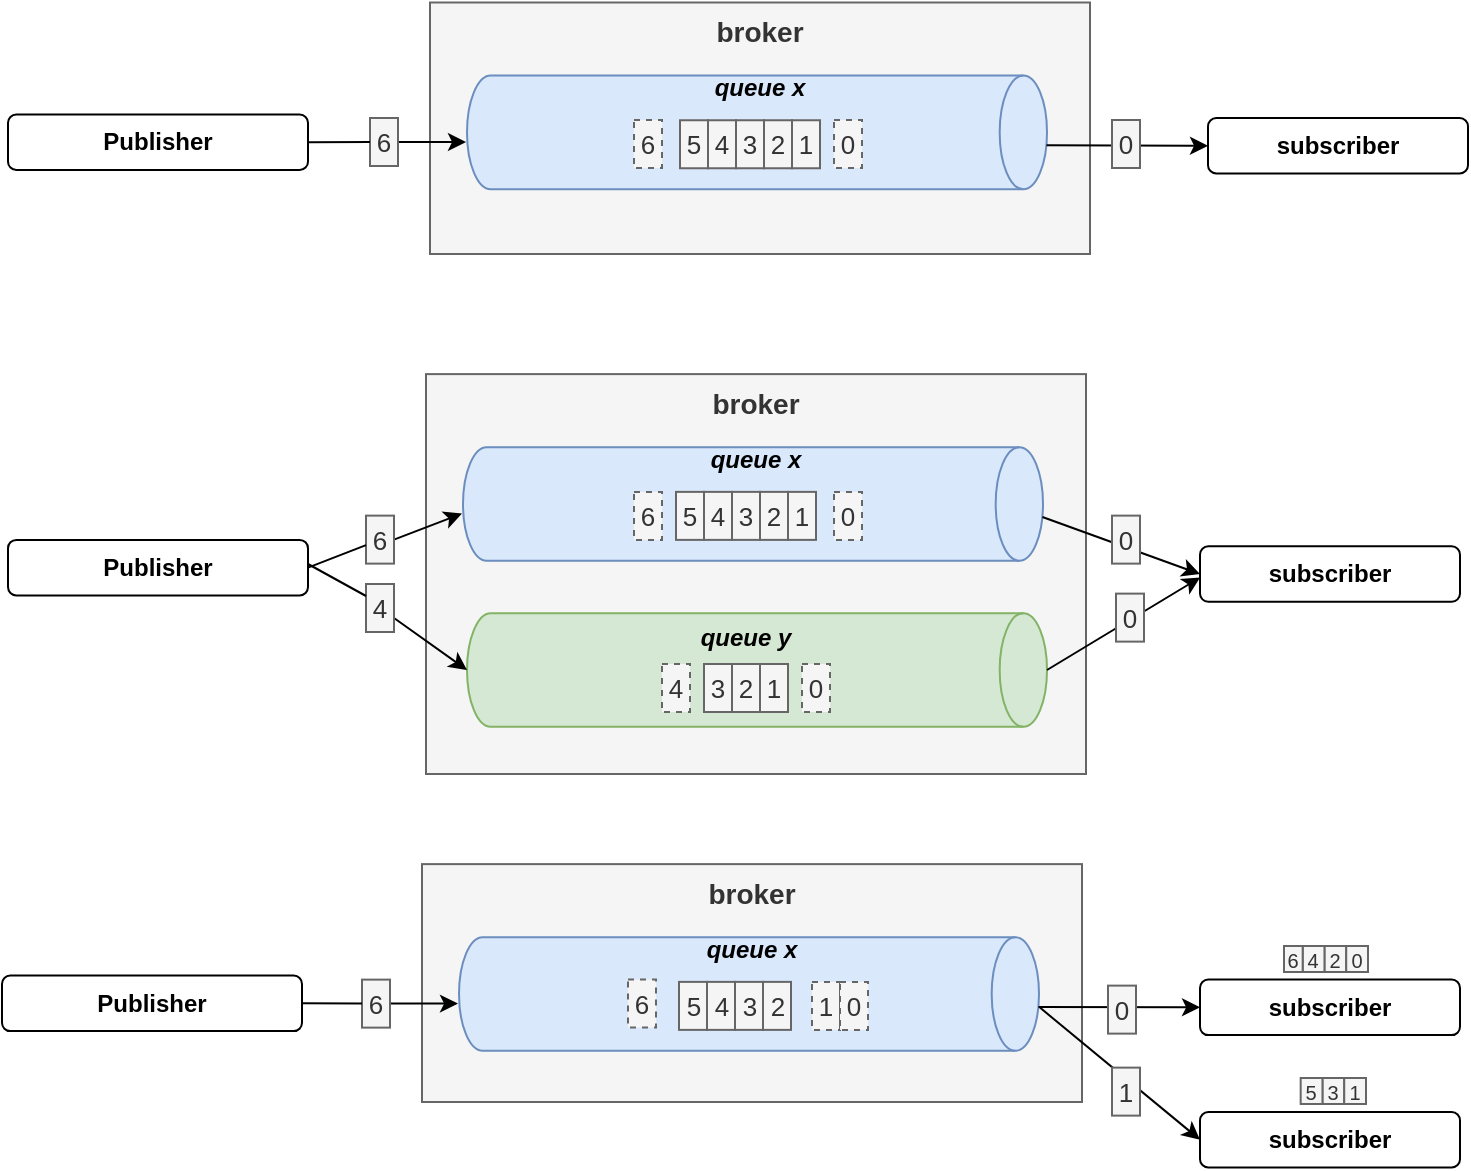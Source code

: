 <mxfile version="15.8.7" type="device" pages="4"><diagram id="g7ELQh9qLIqhCtrvNoZE" name="queue"><mxGraphModel dx="763" dy="524" grid="0" gridSize="10" guides="1" tooltips="1" connect="1" arrows="1" fold="1" page="1" pageScale="1" pageWidth="827" pageHeight="1169" math="0" shadow="0"><root><mxCell id="0"/><mxCell id="1" parent="0"/><mxCell id="HV1BQ0IzMolFC2oTQioB-18" value="broker" style="rounded=0;whiteSpace=wrap;html=1;verticalAlign=top;fontStyle=1;fontSize=14;fillColor=#f5f5f5;fontColor=#333333;strokeColor=#666666;" vertex="1" parent="1"><mxGeometry x="248" y="202.06" width="330" height="199.94" as="geometry"/></mxCell><mxCell id="HV1BQ0IzMolFC2oTQioB-34" value="" style="shape=cylinder3;whiteSpace=wrap;html=1;boundedLbl=1;backgroundOutline=1;size=11.833;rotation=90;fillColor=#d5e8d4;strokeColor=#82b366;verticalAlign=top;horizontal=1;" vertex="1" parent="1"><mxGeometry x="385.07" y="205" width="56.87" height="290" as="geometry"/></mxCell><mxCell id="VmQwzdWlokORgKLuAjUA-13" value="queue y" style="text;html=1;strokeColor=none;fillColor=none;align=center;verticalAlign=middle;whiteSpace=wrap;rounded=0;fontStyle=3" parent="1" vertex="1"><mxGeometry x="378" y="319" width="60" height="30" as="geometry"/></mxCell><mxCell id="VmQwzdWlokORgKLuAjUA-11" value="broker" style="rounded=0;whiteSpace=wrap;html=1;verticalAlign=top;fontStyle=1;fontSize=14;fillColor=#f5f5f5;fontColor=#333333;strokeColor=#666666;" parent="1" vertex="1"><mxGeometry x="250" y="16.25" width="330" height="125.75" as="geometry"/></mxCell><mxCell id="VmQwzdWlokORgKLuAjUA-1" value="" style="shape=cylinder3;whiteSpace=wrap;html=1;boundedLbl=1;backgroundOutline=1;size=11.833;rotation=90;fillColor=#dae8fc;strokeColor=#6c8ebf;verticalAlign=top;horizontal=1;" parent="1" vertex="1"><mxGeometry x="385.07" y="-63.81" width="56.87" height="290" as="geometry"/></mxCell><mxCell id="VmQwzdWlokORgKLuAjUA-2" value="Publisher" style="rounded=1;whiteSpace=wrap;html=1;fontStyle=1;verticalAlign=top;" parent="1" vertex="1"><mxGeometry x="39" y="72.25" width="150" height="27.75" as="geometry"/></mxCell><mxCell id="VmQwzdWlokORgKLuAjUA-3" value="subscriber" style="rounded=1;whiteSpace=wrap;html=1;fontStyle=1;verticalAlign=top;" parent="1" vertex="1"><mxGeometry x="639" y="74" width="130" height="27.75" as="geometry"/></mxCell><mxCell id="VmQwzdWlokORgKLuAjUA-4" value="queue x" style="text;html=1;strokeColor=none;fillColor=none;align=center;verticalAlign=middle;whiteSpace=wrap;rounded=0;fontStyle=3" parent="1" vertex="1"><mxGeometry x="385" y="44" width="60" height="30" as="geometry"/></mxCell><mxCell id="VmQwzdWlokORgKLuAjUA-5" value="" style="endArrow=classic;html=1;rounded=0;exitX=1;exitY=0.5;exitDx=0;exitDy=0;startArrow=none;" parent="1" source="HV1BQ0IzMolFC2oTQioB-14" edge="1"><mxGeometry width="50" height="50" relative="1" as="geometry"><mxPoint x="210" y="240.25" as="sourcePoint"/><mxPoint x="268" y="86" as="targetPoint"/></mxGeometry></mxCell><mxCell id="VmQwzdWlokORgKLuAjUA-6" value="" style="endArrow=classic;html=1;rounded=0;entryX=0;entryY=0.5;entryDx=0;entryDy=0;exitX=0.614;exitY=0.001;exitDx=0;exitDy=0;exitPerimeter=0;" parent="1" source="VmQwzdWlokORgKLuAjUA-1" target="VmQwzdWlokORgKLuAjUA-3" edge="1"><mxGeometry width="50" height="50" relative="1" as="geometry"><mxPoint x="614" y="166" as="sourcePoint"/><mxPoint x="628.5" y="100.25" as="targetPoint"/></mxGeometry></mxCell><mxCell id="VmQwzdWlokORgKLuAjUA-19" value="" style="endArrow=classic;html=1;rounded=0;entryX=0.5;entryY=1;entryDx=0;entryDy=0;entryPerimeter=0;startArrow=none;" parent="1" source="HV1BQ0IzMolFC2oTQioB-37" target="HV1BQ0IzMolFC2oTQioB-34" edge="1"><mxGeometry width="50" height="50" relative="1" as="geometry"><mxPoint x="189" y="297" as="sourcePoint"/><mxPoint x="275.505" y="206.13" as="targetPoint"/></mxGeometry></mxCell><mxCell id="VmQwzdWlokORgKLuAjUA-20" value="" style="endArrow=classic;html=1;rounded=0;exitX=0.5;exitY=0;exitDx=0;exitDy=0;exitPerimeter=0;entryX=0.001;entryY=0.56;entryDx=0;entryDy=0;entryPerimeter=0;" parent="1" source="HV1BQ0IzMolFC2oTQioB-34" edge="1" target="HV1BQ0IzMolFC2oTQioB-21"><mxGeometry width="50" height="50" relative="1" as="geometry"><mxPoint x="565.505" y="206.13" as="sourcePoint"/><mxPoint x="633" y="302" as="targetPoint"/></mxGeometry></mxCell><mxCell id="HV1BQ0IzMolFC2oTQioB-9" value="" style="group" vertex="1" connectable="0" parent="1"><mxGeometry x="375" y="75.13" width="70" height="24" as="geometry"/></mxCell><mxCell id="HV1BQ0IzMolFC2oTQioB-1" value="2" style="rounded=0;whiteSpace=wrap;html=1;fontSize=13;fillColor=#f5f5f5;fontColor=#333333;strokeColor=#666666;" vertex="1" parent="HV1BQ0IzMolFC2oTQioB-9"><mxGeometry x="42" width="14" height="24" as="geometry"/></mxCell><mxCell id="HV1BQ0IzMolFC2oTQioB-2" value="1" style="rounded=0;whiteSpace=wrap;html=1;fontSize=13;fillColor=#f5f5f5;fontColor=#333333;strokeColor=#666666;" vertex="1" parent="HV1BQ0IzMolFC2oTQioB-9"><mxGeometry x="56" width="14" height="24" as="geometry"/></mxCell><mxCell id="HV1BQ0IzMolFC2oTQioB-3" value="5" style="rounded=0;whiteSpace=wrap;html=1;fontSize=13;fillColor=#f5f5f5;fontColor=#333333;strokeColor=#666666;" vertex="1" parent="HV1BQ0IzMolFC2oTQioB-9"><mxGeometry width="14" height="24" as="geometry"/></mxCell><mxCell id="HV1BQ0IzMolFC2oTQioB-4" value="4" style="rounded=0;whiteSpace=wrap;html=1;fontSize=13;fillColor=#f5f5f5;fontColor=#333333;strokeColor=#666666;" vertex="1" parent="HV1BQ0IzMolFC2oTQioB-9"><mxGeometry x="14" width="14" height="24" as="geometry"/></mxCell><mxCell id="HV1BQ0IzMolFC2oTQioB-5" value="3" style="rounded=0;whiteSpace=wrap;html=1;fontSize=13;fillColor=#f5f5f5;fontColor=#333333;strokeColor=#666666;" vertex="1" parent="HV1BQ0IzMolFC2oTQioB-9"><mxGeometry x="28" width="14" height="24" as="geometry"/></mxCell><mxCell id="HV1BQ0IzMolFC2oTQioB-13" value="0" style="rounded=0;whiteSpace=wrap;html=1;fontSize=13;fillColor=#f5f5f5;fontColor=#333333;strokeColor=#666666;" vertex="1" parent="1"><mxGeometry x="591" y="75" width="14" height="24" as="geometry"/></mxCell><mxCell id="HV1BQ0IzMolFC2oTQioB-14" value="6" style="rounded=0;whiteSpace=wrap;html=1;fontSize=13;fillColor=#f5f5f5;fontColor=#333333;strokeColor=#666666;" vertex="1" parent="1"><mxGeometry x="220" y="74" width="14" height="24" as="geometry"/></mxCell><mxCell id="HV1BQ0IzMolFC2oTQioB-17" value="" style="endArrow=none;html=1;rounded=0;exitX=1;exitY=0.5;exitDx=0;exitDy=0;" edge="1" parent="1" source="VmQwzdWlokORgKLuAjUA-2" target="HV1BQ0IzMolFC2oTQioB-14"><mxGeometry width="50" height="50" relative="1" as="geometry"><mxPoint x="192" y="87.13" as="sourcePoint"/><mxPoint x="373" y="87" as="targetPoint"/></mxGeometry></mxCell><mxCell id="HV1BQ0IzMolFC2oTQioB-19" value="" style="shape=cylinder3;whiteSpace=wrap;html=1;boundedLbl=1;backgroundOutline=1;size=11.833;rotation=90;fillColor=#dae8fc;strokeColor=#6c8ebf;verticalAlign=top;horizontal=1;" vertex="1" parent="1"><mxGeometry x="383.07" y="122" width="56.87" height="290" as="geometry"/></mxCell><mxCell id="HV1BQ0IzMolFC2oTQioB-20" value="Publisher" style="rounded=1;whiteSpace=wrap;html=1;fontStyle=1;verticalAlign=top;" vertex="1" parent="1"><mxGeometry x="39" y="284.94" width="150" height="27.75" as="geometry"/></mxCell><mxCell id="HV1BQ0IzMolFC2oTQioB-21" value="subscriber" style="rounded=1;whiteSpace=wrap;html=1;fontStyle=1;verticalAlign=top;" vertex="1" parent="1"><mxGeometry x="635" y="288.16" width="130" height="27.75" as="geometry"/></mxCell><mxCell id="HV1BQ0IzMolFC2oTQioB-22" value="queue x" style="text;html=1;strokeColor=none;fillColor=none;align=center;verticalAlign=middle;whiteSpace=wrap;rounded=0;fontStyle=3" vertex="1" parent="1"><mxGeometry x="383" y="229.81" width="60" height="30" as="geometry"/></mxCell><mxCell id="HV1BQ0IzMolFC2oTQioB-23" value="" style="endArrow=classic;html=1;rounded=0;exitX=1;exitY=0.5;exitDx=0;exitDy=0;startArrow=none;" edge="1" parent="1" source="HV1BQ0IzMolFC2oTQioB-32"><mxGeometry width="50" height="50" relative="1" as="geometry"><mxPoint x="208" y="426.06" as="sourcePoint"/><mxPoint x="266" y="271.81" as="targetPoint"/></mxGeometry></mxCell><mxCell id="HV1BQ0IzMolFC2oTQioB-24" value="" style="endArrow=classic;html=1;rounded=0;entryX=0;entryY=0.5;entryDx=0;entryDy=0;exitX=0.614;exitY=0.001;exitDx=0;exitDy=0;exitPerimeter=0;" edge="1" parent="1" source="HV1BQ0IzMolFC2oTQioB-19" target="HV1BQ0IzMolFC2oTQioB-21"><mxGeometry width="50" height="50" relative="1" as="geometry"><mxPoint x="612" y="351.81" as="sourcePoint"/><mxPoint x="626.5" y="286.06" as="targetPoint"/></mxGeometry></mxCell><mxCell id="HV1BQ0IzMolFC2oTQioB-25" value="" style="group" vertex="1" connectable="0" parent="1"><mxGeometry x="373" y="260.94" width="70" height="24" as="geometry"/></mxCell><mxCell id="HV1BQ0IzMolFC2oTQioB-26" value="2" style="rounded=0;whiteSpace=wrap;html=1;fontSize=13;fillColor=#f5f5f5;fontColor=#333333;strokeColor=#666666;" vertex="1" parent="HV1BQ0IzMolFC2oTQioB-25"><mxGeometry x="42" width="14" height="24" as="geometry"/></mxCell><mxCell id="HV1BQ0IzMolFC2oTQioB-27" value="1" style="rounded=0;whiteSpace=wrap;html=1;fontSize=13;fillColor=#f5f5f5;fontColor=#333333;strokeColor=#666666;" vertex="1" parent="HV1BQ0IzMolFC2oTQioB-25"><mxGeometry x="56" width="14" height="24" as="geometry"/></mxCell><mxCell id="HV1BQ0IzMolFC2oTQioB-28" value="5" style="rounded=0;whiteSpace=wrap;html=1;fontSize=13;fillColor=#f5f5f5;fontColor=#333333;strokeColor=#666666;" vertex="1" parent="HV1BQ0IzMolFC2oTQioB-25"><mxGeometry width="14" height="24" as="geometry"/></mxCell><mxCell id="HV1BQ0IzMolFC2oTQioB-29" value="4" style="rounded=0;whiteSpace=wrap;html=1;fontSize=13;fillColor=#f5f5f5;fontColor=#333333;strokeColor=#666666;" vertex="1" parent="HV1BQ0IzMolFC2oTQioB-25"><mxGeometry x="14" width="14" height="24" as="geometry"/></mxCell><mxCell id="HV1BQ0IzMolFC2oTQioB-30" value="3" style="rounded=0;whiteSpace=wrap;html=1;fontSize=13;fillColor=#f5f5f5;fontColor=#333333;strokeColor=#666666;" vertex="1" parent="HV1BQ0IzMolFC2oTQioB-25"><mxGeometry x="28" width="14" height="24" as="geometry"/></mxCell><mxCell id="HV1BQ0IzMolFC2oTQioB-31" value="0" style="rounded=0;whiteSpace=wrap;html=1;fontSize=13;fillColor=#f5f5f5;fontColor=#333333;strokeColor=#666666;" vertex="1" parent="1"><mxGeometry x="591" y="272.81" width="14" height="24" as="geometry"/></mxCell><mxCell id="HV1BQ0IzMolFC2oTQioB-32" value="6" style="rounded=0;whiteSpace=wrap;html=1;fontSize=13;fillColor=#f5f5f5;fontColor=#333333;strokeColor=#666666;" vertex="1" parent="1"><mxGeometry x="218" y="272.81" width="14" height="24" as="geometry"/></mxCell><mxCell id="HV1BQ0IzMolFC2oTQioB-33" value="" style="endArrow=none;html=1;rounded=0;exitX=1;exitY=0.5;exitDx=0;exitDy=0;" edge="1" parent="1" source="HV1BQ0IzMolFC2oTQioB-20" target="HV1BQ0IzMolFC2oTQioB-32"><mxGeometry width="50" height="50" relative="1" as="geometry"><mxPoint x="190" y="272.94" as="sourcePoint"/><mxPoint x="371" y="272.81" as="targetPoint"/></mxGeometry></mxCell><mxCell id="HV1BQ0IzMolFC2oTQioB-35" value="" style="group" vertex="1" connectable="0" parent="1"><mxGeometry x="387" y="347" width="42" height="24" as="geometry"/></mxCell><mxCell id="HV1BQ0IzMolFC2oTQioB-12" value="1" style="rounded=0;whiteSpace=wrap;html=1;fontSize=13;fillColor=#f5f5f5;fontColor=#333333;strokeColor=#666666;" vertex="1" parent="HV1BQ0IzMolFC2oTQioB-35"><mxGeometry x="28" width="14" height="24" as="geometry"/></mxCell><mxCell id="HV1BQ0IzMolFC2oTQioB-15" value="3" style="rounded=0;whiteSpace=wrap;html=1;fontSize=13;fillColor=#f5f5f5;fontColor=#333333;strokeColor=#666666;" vertex="1" parent="HV1BQ0IzMolFC2oTQioB-35"><mxGeometry width="14" height="24" as="geometry"/></mxCell><mxCell id="HV1BQ0IzMolFC2oTQioB-16" value="2" style="rounded=0;whiteSpace=wrap;html=1;fontSize=13;fillColor=#f5f5f5;fontColor=#333333;strokeColor=#666666;" vertex="1" parent="HV1BQ0IzMolFC2oTQioB-35"><mxGeometry x="14" width="14" height="24" as="geometry"/></mxCell><mxCell id="HV1BQ0IzMolFC2oTQioB-37" value="4" style="rounded=0;whiteSpace=wrap;html=1;fontSize=13;fillColor=#f5f5f5;fontColor=#333333;strokeColor=#666666;" vertex="1" parent="1"><mxGeometry x="218" y="307" width="14" height="24" as="geometry"/></mxCell><mxCell id="HV1BQ0IzMolFC2oTQioB-38" value="" style="endArrow=none;html=1;rounded=0;entryX=0;entryY=0.25;entryDx=0;entryDy=0;" edge="1" parent="1" target="HV1BQ0IzMolFC2oTQioB-37"><mxGeometry width="50" height="50" relative="1" as="geometry"><mxPoint x="189" y="297" as="sourcePoint"/><mxPoint x="268.505" y="350" as="targetPoint"/></mxGeometry></mxCell><mxCell id="HV1BQ0IzMolFC2oTQioB-40" value="0" style="rounded=0;whiteSpace=wrap;html=1;fontSize=13;fillColor=#f5f5f5;fontColor=#333333;strokeColor=#666666;" vertex="1" parent="1"><mxGeometry x="593" y="311.81" width="14" height="24" as="geometry"/></mxCell><mxCell id="HV1BQ0IzMolFC2oTQioB-42" value="broker" style="rounded=0;whiteSpace=wrap;html=1;verticalAlign=top;fontStyle=1;fontSize=14;fillColor=#f5f5f5;fontColor=#333333;strokeColor=#666666;" vertex="1" parent="1"><mxGeometry x="246" y="447.06" width="330" height="118.94" as="geometry"/></mxCell><mxCell id="HV1BQ0IzMolFC2oTQioB-46" value="" style="endArrow=classic;html=1;rounded=0;entryX=0;entryY=0.5;entryDx=0;entryDy=0;exitX=0.613;exitY=0;exitDx=0;exitDy=0;exitPerimeter=0;" edge="1" parent="1" source="HV1BQ0IzMolFC2oTQioB-47" target="HV1BQ0IzMolFC2oTQioB-69"><mxGeometry width="50" height="50" relative="1" as="geometry"><mxPoint x="556" y="517" as="sourcePoint"/><mxPoint x="637" y="657" as="targetPoint"/></mxGeometry></mxCell><mxCell id="HV1BQ0IzMolFC2oTQioB-47" value="" style="shape=cylinder3;whiteSpace=wrap;html=1;boundedLbl=1;backgroundOutline=1;size=11.833;rotation=90;fillColor=#dae8fc;strokeColor=#6c8ebf;verticalAlign=top;horizontal=1;" vertex="1" parent="1"><mxGeometry x="381.07" y="367" width="56.87" height="290" as="geometry"/></mxCell><mxCell id="HV1BQ0IzMolFC2oTQioB-48" value="Publisher" style="rounded=1;whiteSpace=wrap;html=1;fontStyle=1;verticalAlign=top;" vertex="1" parent="1"><mxGeometry x="36" y="502.81" width="150" height="27.75" as="geometry"/></mxCell><mxCell id="HV1BQ0IzMolFC2oTQioB-49" value="subscriber" style="rounded=1;whiteSpace=wrap;html=1;fontStyle=1;verticalAlign=top;" vertex="1" parent="1"><mxGeometry x="635" y="504.81" width="130" height="27.75" as="geometry"/></mxCell><mxCell id="HV1BQ0IzMolFC2oTQioB-50" value="queue x" style="text;html=1;strokeColor=none;fillColor=none;align=center;verticalAlign=middle;whiteSpace=wrap;rounded=0;fontStyle=3" vertex="1" parent="1"><mxGeometry x="381" y="474.81" width="60" height="30" as="geometry"/></mxCell><mxCell id="HV1BQ0IzMolFC2oTQioB-51" value="" style="endArrow=classic;html=1;rounded=0;exitX=1;exitY=0.5;exitDx=0;exitDy=0;startArrow=none;" edge="1" parent="1" source="HV1BQ0IzMolFC2oTQioB-60"><mxGeometry width="50" height="50" relative="1" as="geometry"><mxPoint x="206" y="671.06" as="sourcePoint"/><mxPoint x="264" y="516.81" as="targetPoint"/></mxGeometry></mxCell><mxCell id="HV1BQ0IzMolFC2oTQioB-52" value="" style="endArrow=classic;html=1;rounded=0;entryX=0;entryY=0.5;entryDx=0;entryDy=0;exitX=0.614;exitY=0.001;exitDx=0;exitDy=0;exitPerimeter=0;" edge="1" parent="1" source="HV1BQ0IzMolFC2oTQioB-47" target="HV1BQ0IzMolFC2oTQioB-49"><mxGeometry width="50" height="50" relative="1" as="geometry"><mxPoint x="610" y="596.81" as="sourcePoint"/><mxPoint x="624.5" y="531.06" as="targetPoint"/></mxGeometry></mxCell><mxCell id="HV1BQ0IzMolFC2oTQioB-53" value="" style="group" vertex="1" connectable="0" parent="1"><mxGeometry x="374.5" y="505.94" width="70" height="24" as="geometry"/></mxCell><mxCell id="HV1BQ0IzMolFC2oTQioB-54" value="2" style="rounded=0;whiteSpace=wrap;html=1;fontSize=13;fillColor=#f5f5f5;fontColor=#333333;strokeColor=#666666;" vertex="1" parent="HV1BQ0IzMolFC2oTQioB-53"><mxGeometry x="42" width="14" height="24" as="geometry"/></mxCell><mxCell id="HV1BQ0IzMolFC2oTQioB-56" value="5" style="rounded=0;whiteSpace=wrap;html=1;fontSize=13;fillColor=#f5f5f5;fontColor=#333333;strokeColor=#666666;" vertex="1" parent="HV1BQ0IzMolFC2oTQioB-53"><mxGeometry width="14" height="24" as="geometry"/></mxCell><mxCell id="HV1BQ0IzMolFC2oTQioB-57" value="4" style="rounded=0;whiteSpace=wrap;html=1;fontSize=13;fillColor=#f5f5f5;fontColor=#333333;strokeColor=#666666;" vertex="1" parent="HV1BQ0IzMolFC2oTQioB-53"><mxGeometry x="14" width="14" height="24" as="geometry"/></mxCell><mxCell id="HV1BQ0IzMolFC2oTQioB-58" value="3" style="rounded=0;whiteSpace=wrap;html=1;fontSize=13;fillColor=#f5f5f5;fontColor=#333333;strokeColor=#666666;" vertex="1" parent="HV1BQ0IzMolFC2oTQioB-53"><mxGeometry x="28" width="14" height="24" as="geometry"/></mxCell><mxCell id="HV1BQ0IzMolFC2oTQioB-59" value="0" style="rounded=0;whiteSpace=wrap;html=1;fontSize=13;fillColor=#f5f5f5;fontColor=#333333;strokeColor=#666666;" vertex="1" parent="1"><mxGeometry x="589" y="507.81" width="14" height="24" as="geometry"/></mxCell><mxCell id="HV1BQ0IzMolFC2oTQioB-60" value="6" style="rounded=0;whiteSpace=wrap;html=1;fontSize=13;fillColor=#f5f5f5;fontColor=#333333;strokeColor=#666666;" vertex="1" parent="1"><mxGeometry x="216" y="504.81" width="14" height="24" as="geometry"/></mxCell><mxCell id="HV1BQ0IzMolFC2oTQioB-61" value="" style="endArrow=none;html=1;rounded=0;exitX=1;exitY=0.5;exitDx=0;exitDy=0;" edge="1" parent="1" source="HV1BQ0IzMolFC2oTQioB-48" target="HV1BQ0IzMolFC2oTQioB-60"><mxGeometry width="50" height="50" relative="1" as="geometry"><mxPoint x="188" y="517.94" as="sourcePoint"/><mxPoint x="369" y="517.81" as="targetPoint"/></mxGeometry></mxCell><mxCell id="HV1BQ0IzMolFC2oTQioB-68" value="1" style="rounded=0;whiteSpace=wrap;html=1;fontSize=13;fillColor=#f5f5f5;fontColor=#333333;strokeColor=#666666;" vertex="1" parent="1"><mxGeometry x="591" y="548.81" width="14" height="24" as="geometry"/></mxCell><mxCell id="HV1BQ0IzMolFC2oTQioB-69" value="subscriber" style="rounded=1;whiteSpace=wrap;html=1;fontStyle=1;verticalAlign=top;" vertex="1" parent="1"><mxGeometry x="635" y="571" width="130" height="27.75" as="geometry"/></mxCell><mxCell id="HV1BQ0IzMolFC2oTQioB-74" value="" style="group;fontSize=9;" vertex="1" connectable="0" parent="1"><mxGeometry x="677" y="488" width="42" height="13" as="geometry"/></mxCell><mxCell id="HV1BQ0IzMolFC2oTQioB-70" value="2" style="rounded=0;whiteSpace=wrap;html=1;fontSize=10;fillColor=#f5f5f5;fontColor=#333333;strokeColor=#666666;" vertex="1" parent="HV1BQ0IzMolFC2oTQioB-74"><mxGeometry x="20.222" y="6.158e-14" width="10.889" height="13.0" as="geometry"/></mxCell><mxCell id="HV1BQ0IzMolFC2oTQioB-71" value="4" style="rounded=0;whiteSpace=wrap;html=1;fontSize=10;fillColor=#f5f5f5;fontColor=#333333;strokeColor=#666666;" vertex="1" parent="HV1BQ0IzMolFC2oTQioB-74"><mxGeometry x="9.333" y="6.158e-14" width="10.889" height="13.0" as="geometry"/></mxCell><mxCell id="HV1BQ0IzMolFC2oTQioB-72" value="6" style="rounded=0;whiteSpace=wrap;html=1;fontSize=10;fillColor=#f5f5f5;fontColor=#333333;strokeColor=#666666;" vertex="1" parent="HV1BQ0IzMolFC2oTQioB-74"><mxGeometry y="3.079e-14" width="9.333" height="13.0" as="geometry"/></mxCell><mxCell id="HV1BQ0IzMolFC2oTQioB-73" value="0" style="rounded=0;whiteSpace=wrap;html=1;fontSize=10;fillColor=#f5f5f5;fontColor=#333333;strokeColor=#666666;" vertex="1" parent="HV1BQ0IzMolFC2oTQioB-74"><mxGeometry x="31.111" width="10.889" height="13.0" as="geometry"/></mxCell><mxCell id="HV1BQ0IzMolFC2oTQioB-75" value="" style="group;fontSize=9;" vertex="1" connectable="0" parent="1"><mxGeometry x="676" y="554" width="42" height="13" as="geometry"/></mxCell><mxCell id="HV1BQ0IzMolFC2oTQioB-76" value="3" style="rounded=0;whiteSpace=wrap;html=1;fontSize=10;fillColor=#f5f5f5;fontColor=#333333;strokeColor=#666666;" vertex="1" parent="HV1BQ0IzMolFC2oTQioB-75"><mxGeometry x="20.222" y="6.158e-14" width="10.889" height="13.0" as="geometry"/></mxCell><mxCell id="HV1BQ0IzMolFC2oTQioB-77" value="5" style="rounded=0;whiteSpace=wrap;html=1;fontSize=10;fillColor=#f5f5f5;fontColor=#333333;strokeColor=#666666;" vertex="1" parent="HV1BQ0IzMolFC2oTQioB-75"><mxGeometry x="9.333" y="6.158e-14" width="10.889" height="13.0" as="geometry"/></mxCell><mxCell id="HV1BQ0IzMolFC2oTQioB-79" value="1" style="rounded=0;whiteSpace=wrap;html=1;fontSize=10;fillColor=#f5f5f5;fontColor=#333333;strokeColor=#666666;" vertex="1" parent="HV1BQ0IzMolFC2oTQioB-75"><mxGeometry x="31.111" width="10.889" height="13.0" as="geometry"/></mxCell><mxCell id="HV1BQ0IzMolFC2oTQioB-80" value="0" style="rounded=0;whiteSpace=wrap;html=1;fontSize=13;fillColor=#f5f5f5;fontColor=#333333;strokeColor=#666666;dashed=1;" vertex="1" parent="1"><mxGeometry x="452" y="75" width="14" height="24" as="geometry"/></mxCell><mxCell id="HV1BQ0IzMolFC2oTQioB-81" value="6" style="rounded=0;whiteSpace=wrap;html=1;fontSize=13;fillColor=#f5f5f5;fontColor=#333333;strokeColor=#666666;dashed=1;" vertex="1" parent="1"><mxGeometry x="352" y="75" width="14" height="24" as="geometry"/></mxCell><mxCell id="HV1BQ0IzMolFC2oTQioB-82" value="0" style="rounded=0;whiteSpace=wrap;html=1;fontSize=13;fillColor=#f5f5f5;fontColor=#333333;strokeColor=#666666;dashed=1;" vertex="1" parent="1"><mxGeometry x="452" y="260.94" width="14" height="24" as="geometry"/></mxCell><mxCell id="HV1BQ0IzMolFC2oTQioB-83" value="6" style="rounded=0;whiteSpace=wrap;html=1;fontSize=13;fillColor=#f5f5f5;fontColor=#333333;strokeColor=#666666;dashed=1;" vertex="1" parent="1"><mxGeometry x="352" y="260.94" width="14" height="24" as="geometry"/></mxCell><mxCell id="HV1BQ0IzMolFC2oTQioB-84" value="0" style="rounded=0;whiteSpace=wrap;html=1;fontSize=13;fillColor=#f5f5f5;fontColor=#333333;strokeColor=#666666;dashed=1;" vertex="1" parent="1"><mxGeometry x="436" y="347" width="14" height="24" as="geometry"/></mxCell><mxCell id="HV1BQ0IzMolFC2oTQioB-85" value="4" style="rounded=0;whiteSpace=wrap;html=1;fontSize=13;fillColor=#f5f5f5;fontColor=#333333;strokeColor=#666666;dashed=1;" vertex="1" parent="1"><mxGeometry x="366" y="347" width="14" height="24" as="geometry"/></mxCell><mxCell id="HV1BQ0IzMolFC2oTQioB-86" value="6" style="rounded=0;whiteSpace=wrap;html=1;fontSize=13;fillColor=#f5f5f5;fontColor=#333333;strokeColor=#666666;dashed=1;" vertex="1" parent="1"><mxGeometry x="349" y="504.81" width="14" height="24" as="geometry"/></mxCell><mxCell id="HV1BQ0IzMolFC2oTQioB-55" value="1" style="rounded=0;whiteSpace=wrap;html=1;fontSize=13;fillColor=#f5f5f5;fontColor=#333333;strokeColor=#666666;dashed=1;" vertex="1" parent="1"><mxGeometry x="441" y="505.94" width="14" height="24" as="geometry"/></mxCell><mxCell id="HV1BQ0IzMolFC2oTQioB-87" value="0" style="rounded=0;whiteSpace=wrap;html=1;fontSize=13;fillColor=#f5f5f5;fontColor=#333333;strokeColor=#666666;dashed=1;" vertex="1" parent="1"><mxGeometry x="455" y="505.94" width="14" height="24" as="geometry"/></mxCell></root></mxGraphModel></diagram><diagram id="uXAfTwrOs2ePSZ6N8WO6" name="topics"><mxGraphModel dx="527" dy="362" grid="0" gridSize="10" guides="1" tooltips="1" connect="1" arrows="1" fold="1" page="1" pageScale="1" pageWidth="827" pageHeight="1169" math="0" shadow="0"><root><mxCell id="0GQrIJqGBN3taqn6_i_j-0"/><mxCell id="0GQrIJqGBN3taqn6_i_j-1" parent="0GQrIJqGBN3taqn6_i_j-0"/><mxCell id="lsRJtieORSdPn1NPRLYy-0" value="broker" style="rounded=0;whiteSpace=wrap;html=1;verticalAlign=top;fontStyle=1;fontSize=14;fillColor=#f5f5f5;fontColor=#333333;strokeColor=#666666;" vertex="1" parent="0GQrIJqGBN3taqn6_i_j-1"><mxGeometry x="250" y="16.25" width="330" height="125.75" as="geometry"/></mxCell><mxCell id="lsRJtieORSdPn1NPRLYy-1" value="" style="shape=cylinder3;whiteSpace=wrap;html=1;boundedLbl=1;backgroundOutline=1;size=11.833;rotation=90;fillColor=#dae8fc;strokeColor=#6c8ebf;verticalAlign=top;horizontal=1;" vertex="1" parent="0GQrIJqGBN3taqn6_i_j-1"><mxGeometry x="385.07" y="-63.81" width="56.87" height="290" as="geometry"/></mxCell><mxCell id="lsRJtieORSdPn1NPRLYy-2" value="Publisher" style="rounded=1;whiteSpace=wrap;html=1;fontStyle=1;verticalAlign=top;" vertex="1" parent="0GQrIJqGBN3taqn6_i_j-1"><mxGeometry x="34" y="44" width="150" height="27.75" as="geometry"/></mxCell><mxCell id="lsRJtieORSdPn1NPRLYy-3" value="subscriber" style="rounded=1;whiteSpace=wrap;html=1;fontStyle=1;verticalAlign=top;" vertex="1" parent="0GQrIJqGBN3taqn6_i_j-1"><mxGeometry x="639" y="44" width="130" height="27.75" as="geometry"/></mxCell><mxCell id="lsRJtieORSdPn1NPRLYy-4" value="topic x" style="text;html=1;strokeColor=none;fillColor=none;align=center;verticalAlign=middle;whiteSpace=wrap;rounded=0;fontStyle=3" vertex="1" parent="0GQrIJqGBN3taqn6_i_j-1"><mxGeometry x="385" y="44" width="60" height="30" as="geometry"/></mxCell><mxCell id="lsRJtieORSdPn1NPRLYy-5" value="" style="endArrow=classic;html=1;rounded=0;exitX=1;exitY=0.5;exitDx=0;exitDy=0;startArrow=none;entryX=0.578;entryY=1.003;entryDx=0;entryDy=0;entryPerimeter=0;" edge="1" parent="0GQrIJqGBN3taqn6_i_j-1" source="lsRJtieORSdPn1NPRLYy-14" target="lsRJtieORSdPn1NPRLYy-1"><mxGeometry width="50" height="50" relative="1" as="geometry"><mxPoint x="210" y="240.25" as="sourcePoint"/><mxPoint x="268" y="86" as="targetPoint"/></mxGeometry></mxCell><mxCell id="lsRJtieORSdPn1NPRLYy-6" value="" style="endArrow=classic;html=1;rounded=0;entryX=0;entryY=0.5;entryDx=0;entryDy=0;exitX=0.614;exitY=0.001;exitDx=0;exitDy=0;exitPerimeter=0;" edge="1" parent="0GQrIJqGBN3taqn6_i_j-1" source="lsRJtieORSdPn1NPRLYy-1" target="lsRJtieORSdPn1NPRLYy-3"><mxGeometry width="50" height="50" relative="1" as="geometry"><mxPoint x="614" y="166" as="sourcePoint"/><mxPoint x="628.5" y="100.25" as="targetPoint"/></mxGeometry></mxCell><mxCell id="lsRJtieORSdPn1NPRLYy-7" value="" style="group" vertex="1" connectable="0" parent="0GQrIJqGBN3taqn6_i_j-1"><mxGeometry x="375" y="75.13" width="70" height="24" as="geometry"/></mxCell><mxCell id="lsRJtieORSdPn1NPRLYy-8" value="2" style="rounded=0;whiteSpace=wrap;html=1;fontSize=13;fillColor=#f5f5f5;fontColor=#333333;strokeColor=#666666;" vertex="1" parent="lsRJtieORSdPn1NPRLYy-7"><mxGeometry x="42" width="14" height="24" as="geometry"/></mxCell><mxCell id="lsRJtieORSdPn1NPRLYy-9" value="1" style="rounded=0;whiteSpace=wrap;html=1;fontSize=13;fillColor=#f5f5f5;fontColor=#333333;strokeColor=#666666;" vertex="1" parent="lsRJtieORSdPn1NPRLYy-7"><mxGeometry x="56" width="14" height="24" as="geometry"/></mxCell><mxCell id="lsRJtieORSdPn1NPRLYy-10" value="5" style="rounded=0;whiteSpace=wrap;html=1;fontSize=13;fillColor=#f5f5f5;fontColor=#333333;strokeColor=#666666;" vertex="1" parent="lsRJtieORSdPn1NPRLYy-7"><mxGeometry width="14" height="24" as="geometry"/></mxCell><mxCell id="lsRJtieORSdPn1NPRLYy-11" value="4" style="rounded=0;whiteSpace=wrap;html=1;fontSize=13;fillColor=#f5f5f5;fontColor=#333333;strokeColor=#666666;" vertex="1" parent="lsRJtieORSdPn1NPRLYy-7"><mxGeometry x="14" width="14" height="24" as="geometry"/></mxCell><mxCell id="lsRJtieORSdPn1NPRLYy-12" value="3" style="rounded=0;whiteSpace=wrap;html=1;fontSize=13;fillColor=#f5f5f5;fontColor=#333333;strokeColor=#666666;" vertex="1" parent="lsRJtieORSdPn1NPRLYy-7"><mxGeometry x="28" width="14" height="24" as="geometry"/></mxCell><mxCell id="lsRJtieORSdPn1NPRLYy-13" value="0" style="rounded=0;whiteSpace=wrap;html=1;fontSize=13;fillColor=#f5f5f5;fontColor=#333333;strokeColor=#666666;" vertex="1" parent="0GQrIJqGBN3taqn6_i_j-1"><mxGeometry x="594" y="51" width="14" height="24" as="geometry"/></mxCell><mxCell id="lsRJtieORSdPn1NPRLYy-14" value="6" style="rounded=0;whiteSpace=wrap;html=1;fontSize=13;fillColor=#f5f5f5;fontColor=#333333;strokeColor=#666666;" vertex="1" parent="0GQrIJqGBN3taqn6_i_j-1"><mxGeometry x="220" y="61" width="14" height="24" as="geometry"/></mxCell><mxCell id="lsRJtieORSdPn1NPRLYy-15" value="" style="endArrow=none;html=1;rounded=0;exitX=1;exitY=0.5;exitDx=0;exitDy=0;" edge="1" parent="0GQrIJqGBN3taqn6_i_j-1" source="lsRJtieORSdPn1NPRLYy-2" target="lsRJtieORSdPn1NPRLYy-14"><mxGeometry width="50" height="50" relative="1" as="geometry"><mxPoint x="192" y="87.13" as="sourcePoint"/><mxPoint x="373" y="87" as="targetPoint"/></mxGeometry></mxCell><mxCell id="lsRJtieORSdPn1NPRLYy-16" value="0" style="rounded=0;whiteSpace=wrap;html=1;fontSize=13;fillColor=#f5f5f5;fontColor=#333333;strokeColor=#666666;dashed=1;" vertex="1" parent="0GQrIJqGBN3taqn6_i_j-1"><mxGeometry x="452" y="75" width="14" height="24" as="geometry"/></mxCell><mxCell id="lsRJtieORSdPn1NPRLYy-17" value="6" style="rounded=0;whiteSpace=wrap;html=1;fontSize=13;fillColor=#f5f5f5;fontColor=#333333;strokeColor=#666666;dashed=1;" vertex="1" parent="0GQrIJqGBN3taqn6_i_j-1"><mxGeometry x="352" y="75" width="14" height="24" as="geometry"/></mxCell><mxCell id="lsRJtieORSdPn1NPRLYy-18" value="subscriber" style="rounded=1;whiteSpace=wrap;html=1;fontStyle=1;verticalAlign=top;" vertex="1" parent="0GQrIJqGBN3taqn6_i_j-1"><mxGeometry x="639" y="82" width="130" height="27.75" as="geometry"/></mxCell><mxCell id="lsRJtieORSdPn1NPRLYy-19" value="subscriber" style="rounded=1;whiteSpace=wrap;html=1;fontStyle=1;verticalAlign=top;" vertex="1" parent="0GQrIJqGBN3taqn6_i_j-1"><mxGeometry x="639" y="123" width="130" height="27.75" as="geometry"/></mxCell><mxCell id="lsRJtieORSdPn1NPRLYy-20" value="" style="endArrow=classic;html=1;rounded=0;entryX=0;entryY=0.5;entryDx=0;entryDy=0;exitX=0.601;exitY=0.001;exitDx=0;exitDy=0;exitPerimeter=0;" edge="1" parent="0GQrIJqGBN3taqn6_i_j-1" source="lsRJtieORSdPn1NPRLYy-1" target="lsRJtieORSdPn1NPRLYy-19"><mxGeometry width="50" height="50" relative="1" as="geometry"><mxPoint x="561" y="87" as="sourcePoint"/><mxPoint x="649" y="67.875" as="targetPoint"/></mxGeometry></mxCell><mxCell id="lsRJtieORSdPn1NPRLYy-21" value="" style="endArrow=classic;html=1;rounded=0;entryX=0;entryY=0.5;entryDx=0;entryDy=0;" edge="1" parent="0GQrIJqGBN3taqn6_i_j-1" target="lsRJtieORSdPn1NPRLYy-18"><mxGeometry width="50" height="50" relative="1" as="geometry"><mxPoint x="559" y="88" as="sourcePoint"/><mxPoint x="649" y="67.875" as="targetPoint"/></mxGeometry></mxCell><mxCell id="lsRJtieORSdPn1NPRLYy-22" value="0" style="rounded=0;whiteSpace=wrap;html=1;fontSize=13;fillColor=#f5f5f5;fontColor=#333333;strokeColor=#666666;" vertex="1" parent="0GQrIJqGBN3taqn6_i_j-1"><mxGeometry x="594" y="78" width="14" height="24" as="geometry"/></mxCell><mxCell id="lsRJtieORSdPn1NPRLYy-23" value="0" style="rounded=0;whiteSpace=wrap;html=1;fontSize=13;fillColor=#f5f5f5;fontColor=#333333;strokeColor=#666666;" vertex="1" parent="0GQrIJqGBN3taqn6_i_j-1"><mxGeometry x="594" y="106" width="14" height="24" as="geometry"/></mxCell><mxCell id="lsRJtieORSdPn1NPRLYy-24" value="Publisher" style="rounded=1;whiteSpace=wrap;html=1;fontStyle=1;verticalAlign=top;" vertex="1" parent="0GQrIJqGBN3taqn6_i_j-1"><mxGeometry x="34" y="104.12" width="150" height="27.75" as="geometry"/></mxCell><mxCell id="lsRJtieORSdPn1NPRLYy-25" value="" style="endArrow=classic;html=1;rounded=0;exitX=0.601;exitY=0.001;exitDx=0;exitDy=0;exitPerimeter=0;entryX=0.588;entryY=1.001;entryDx=0;entryDy=0;entryPerimeter=0;" edge="1" parent="0GQrIJqGBN3taqn6_i_j-1" target="lsRJtieORSdPn1NPRLYy-1"><mxGeometry width="50" height="50" relative="1" as="geometry"><mxPoint x="184.005" y="117.004" as="sourcePoint"/><mxPoint x="265" y="85" as="targetPoint"/></mxGeometry></mxCell><mxCell id="lsRJtieORSdPn1NPRLYy-26" value="7" style="rounded=0;whiteSpace=wrap;html=1;fontSize=13;fillColor=#f5f5f5;fontColor=#333333;strokeColor=#666666;" vertex="1" parent="0GQrIJqGBN3taqn6_i_j-1"><mxGeometry x="220" y="92" width="14" height="24" as="geometry"/></mxCell><mxCell id="lsRJtieORSdPn1NPRLYy-27" value="7" style="rounded=0;whiteSpace=wrap;html=1;fontSize=13;fillColor=#f5f5f5;fontColor=#333333;strokeColor=#666666;dashed=1;" vertex="1" parent="0GQrIJqGBN3taqn6_i_j-1"><mxGeometry x="338" y="75.13" width="14" height="24" as="geometry"/></mxCell><mxCell id="1jyIOG3cRqLqjs5-JulW-0" value="broker" style="rounded=0;whiteSpace=wrap;html=1;verticalAlign=top;fontStyle=1;fontSize=14;fillColor=#f5f5f5;fontColor=#333333;strokeColor=#666666;" vertex="1" parent="0GQrIJqGBN3taqn6_i_j-1"><mxGeometry x="250" y="203.06" width="330" height="125.75" as="geometry"/></mxCell><mxCell id="1jyIOG3cRqLqjs5-JulW-1" value="" style="shape=cylinder3;whiteSpace=wrap;html=1;boundedLbl=1;backgroundOutline=1;size=11.833;rotation=90;fillColor=#dae8fc;strokeColor=#6c8ebf;verticalAlign=top;horizontal=1;" vertex="1" parent="0GQrIJqGBN3taqn6_i_j-1"><mxGeometry x="385.07" y="123" width="56.87" height="290" as="geometry"/></mxCell><mxCell id="1jyIOG3cRqLqjs5-JulW-2" value="Publisher" style="rounded=1;whiteSpace=wrap;html=1;fontStyle=1;verticalAlign=top;" vertex="1" parent="0GQrIJqGBN3taqn6_i_j-1"><mxGeometry x="34" y="230.81" width="150" height="27.75" as="geometry"/></mxCell><mxCell id="1jyIOG3cRqLqjs5-JulW-3" value="subscriber" style="rounded=1;whiteSpace=wrap;html=1;fontStyle=1;verticalAlign=top;align=left;" vertex="1" parent="0GQrIJqGBN3taqn6_i_j-1"><mxGeometry x="639" y="203.06" width="144" height="27.75" as="geometry"/></mxCell><mxCell id="1jyIOG3cRqLqjs5-JulW-4" value="topic x" style="text;html=1;strokeColor=none;fillColor=none;align=center;verticalAlign=middle;whiteSpace=wrap;rounded=0;fontStyle=3" vertex="1" parent="0GQrIJqGBN3taqn6_i_j-1"><mxGeometry x="385" y="230.81" width="60" height="30" as="geometry"/></mxCell><mxCell id="1jyIOG3cRqLqjs5-JulW-5" value="" style="endArrow=classic;html=1;rounded=0;exitX=1;exitY=0.5;exitDx=0;exitDy=0;startArrow=none;entryX=0.578;entryY=1.003;entryDx=0;entryDy=0;entryPerimeter=0;" edge="1" parent="0GQrIJqGBN3taqn6_i_j-1" source="1jyIOG3cRqLqjs5-JulW-14" target="1jyIOG3cRqLqjs5-JulW-1"><mxGeometry width="50" height="50" relative="1" as="geometry"><mxPoint x="210" y="427.06" as="sourcePoint"/><mxPoint x="268" y="272.81" as="targetPoint"/></mxGeometry></mxCell><mxCell id="1jyIOG3cRqLqjs5-JulW-6" value="" style="endArrow=classic;html=1;rounded=0;entryX=0;entryY=0.5;entryDx=0;entryDy=0;exitX=0.614;exitY=0.001;exitDx=0;exitDy=0;exitPerimeter=0;" edge="1" parent="0GQrIJqGBN3taqn6_i_j-1" source="1jyIOG3cRqLqjs5-JulW-1" target="1jyIOG3cRqLqjs5-JulW-3"><mxGeometry width="50" height="50" relative="1" as="geometry"><mxPoint x="614" y="352.81" as="sourcePoint"/><mxPoint x="628.5" y="287.06" as="targetPoint"/></mxGeometry></mxCell><mxCell id="1jyIOG3cRqLqjs5-JulW-7" value="" style="group;fillColor=#d5e8d4;strokeColor=#82b366;" vertex="1" connectable="0" parent="0GQrIJqGBN3taqn6_i_j-1"><mxGeometry x="375" y="261.94" width="70" height="24" as="geometry"/></mxCell><mxCell id="1jyIOG3cRqLqjs5-JulW-8" value="2" style="rounded=0;whiteSpace=wrap;html=1;fontSize=13;fillColor=#d5e8d4;strokeColor=#82b366;" vertex="1" parent="1jyIOG3cRqLqjs5-JulW-7"><mxGeometry x="42" width="14" height="24" as="geometry"/></mxCell><mxCell id="1jyIOG3cRqLqjs5-JulW-9" value="1" style="rounded=0;whiteSpace=wrap;html=1;fontSize=13;fillColor=#d5e8d4;strokeColor=#82b366;" vertex="1" parent="1jyIOG3cRqLqjs5-JulW-7"><mxGeometry x="56" width="14" height="24" as="geometry"/></mxCell><mxCell id="1jyIOG3cRqLqjs5-JulW-10" value="5" style="rounded=0;whiteSpace=wrap;html=1;fontSize=13;fillColor=#e1d5e7;strokeColor=#9673a6;" vertex="1" parent="1jyIOG3cRqLqjs5-JulW-7"><mxGeometry width="14" height="24" as="geometry"/></mxCell><mxCell id="1jyIOG3cRqLqjs5-JulW-11" value="4" style="rounded=0;whiteSpace=wrap;html=1;fontSize=13;fillColor=#d5e8d4;strokeColor=#82b366;" vertex="1" parent="1jyIOG3cRqLqjs5-JulW-7"><mxGeometry x="14" width="14" height="24" as="geometry"/></mxCell><mxCell id="1jyIOG3cRqLqjs5-JulW-12" value="3" style="rounded=0;whiteSpace=wrap;html=1;fontSize=13;fillColor=#ffe6cc;strokeColor=#d79b00;" vertex="1" parent="1jyIOG3cRqLqjs5-JulW-7"><mxGeometry x="28" width="14" height="24" as="geometry"/></mxCell><mxCell id="1jyIOG3cRqLqjs5-JulW-13" value="0" style="rounded=0;whiteSpace=wrap;html=1;fontSize=13;fillColor=#f5f5f5;fontColor=#333333;strokeColor=#666666;" vertex="1" parent="0GQrIJqGBN3taqn6_i_j-1"><mxGeometry x="594" y="237.81" width="14" height="24" as="geometry"/></mxCell><mxCell id="1jyIOG3cRqLqjs5-JulW-14" value="6" style="rounded=0;whiteSpace=wrap;html=1;fontSize=13;fillColor=#ffe6cc;strokeColor=#d79b00;" vertex="1" parent="0GQrIJqGBN3taqn6_i_j-1"><mxGeometry x="220" y="247.81" width="14" height="24" as="geometry"/></mxCell><mxCell id="1jyIOG3cRqLqjs5-JulW-15" value="" style="endArrow=none;html=1;rounded=0;exitX=1;exitY=0.5;exitDx=0;exitDy=0;" edge="1" parent="0GQrIJqGBN3taqn6_i_j-1" source="1jyIOG3cRqLqjs5-JulW-2" target="1jyIOG3cRqLqjs5-JulW-14"><mxGeometry width="50" height="50" relative="1" as="geometry"><mxPoint x="192" y="273.94" as="sourcePoint"/><mxPoint x="373" y="273.81" as="targetPoint"/></mxGeometry></mxCell><mxCell id="1jyIOG3cRqLqjs5-JulW-16" value="0" style="rounded=0;whiteSpace=wrap;html=1;fontSize=13;fillColor=#e1d5e7;strokeColor=#9673a6;dashed=1;" vertex="1" parent="0GQrIJqGBN3taqn6_i_j-1"><mxGeometry x="452" y="261.81" width="14" height="24" as="geometry"/></mxCell><mxCell id="1jyIOG3cRqLqjs5-JulW-17" value="6" style="rounded=0;whiteSpace=wrap;html=1;fontSize=13;fillColor=#ffe6cc;strokeColor=#d79b00;dashed=1;" vertex="1" parent="0GQrIJqGBN3taqn6_i_j-1"><mxGeometry x="352" y="261.81" width="14" height="24" as="geometry"/></mxCell><mxCell id="1jyIOG3cRqLqjs5-JulW-18" value="subscriber" style="rounded=1;whiteSpace=wrap;html=1;fontStyle=1;verticalAlign=top;align=left;" vertex="1" parent="0GQrIJqGBN3taqn6_i_j-1"><mxGeometry x="639" y="258.06" width="144" height="27.75" as="geometry"/></mxCell><mxCell id="1jyIOG3cRqLqjs5-JulW-19" value="subscriber" style="rounded=1;whiteSpace=wrap;html=1;fontStyle=1;verticalAlign=top;align=left;" vertex="1" parent="0GQrIJqGBN3taqn6_i_j-1"><mxGeometry x="639" y="309.81" width="145" height="27.75" as="geometry"/></mxCell><mxCell id="1jyIOG3cRqLqjs5-JulW-20" value="" style="endArrow=classic;html=1;rounded=0;entryX=0;entryY=0.5;entryDx=0;entryDy=0;exitX=0.601;exitY=0.001;exitDx=0;exitDy=0;exitPerimeter=0;" edge="1" parent="0GQrIJqGBN3taqn6_i_j-1" source="1jyIOG3cRqLqjs5-JulW-1" target="1jyIOG3cRqLqjs5-JulW-19"><mxGeometry width="50" height="50" relative="1" as="geometry"><mxPoint x="561" y="273.81" as="sourcePoint"/><mxPoint x="649" y="254.685" as="targetPoint"/></mxGeometry></mxCell><mxCell id="1jyIOG3cRqLqjs5-JulW-21" value="" style="endArrow=classic;html=1;rounded=0;entryX=0;entryY=0.5;entryDx=0;entryDy=0;" edge="1" parent="0GQrIJqGBN3taqn6_i_j-1" target="1jyIOG3cRqLqjs5-JulW-18"><mxGeometry width="50" height="50" relative="1" as="geometry"><mxPoint x="559" y="274.81" as="sourcePoint"/><mxPoint x="649" y="254.685" as="targetPoint"/></mxGeometry></mxCell><mxCell id="1jyIOG3cRqLqjs5-JulW-22" value="0" style="rounded=0;whiteSpace=wrap;html=1;fontSize=13;fillColor=#f5f5f5;fontColor=#333333;strokeColor=#666666;" vertex="1" parent="0GQrIJqGBN3taqn6_i_j-1"><mxGeometry x="594" y="264.81" width="14" height="24" as="geometry"/></mxCell><mxCell id="1jyIOG3cRqLqjs5-JulW-23" value="0" style="rounded=0;whiteSpace=wrap;html=1;fontSize=13;fillColor=#f5f5f5;fontColor=#333333;strokeColor=#666666;" vertex="1" parent="0GQrIJqGBN3taqn6_i_j-1"><mxGeometry x="594" y="292.81" width="14" height="24" as="geometry"/></mxCell><mxCell id="1jyIOG3cRqLqjs5-JulW-24" value="Publisher" style="rounded=1;whiteSpace=wrap;html=1;fontStyle=1;verticalAlign=top;" vertex="1" parent="0GQrIJqGBN3taqn6_i_j-1"><mxGeometry x="34" y="290.93" width="150" height="27.75" as="geometry"/></mxCell><mxCell id="1jyIOG3cRqLqjs5-JulW-25" value="" style="endArrow=classic;html=1;rounded=0;exitX=0.601;exitY=0.001;exitDx=0;exitDy=0;exitPerimeter=0;entryX=0.588;entryY=1.001;entryDx=0;entryDy=0;entryPerimeter=0;" edge="1" parent="0GQrIJqGBN3taqn6_i_j-1" target="1jyIOG3cRqLqjs5-JulW-1"><mxGeometry width="50" height="50" relative="1" as="geometry"><mxPoint x="184.005" y="303.814" as="sourcePoint"/><mxPoint x="265" y="271.81" as="targetPoint"/></mxGeometry></mxCell><mxCell id="1jyIOG3cRqLqjs5-JulW-26" value="7" style="rounded=0;whiteSpace=wrap;html=1;fontSize=13;fillColor=#d5e8d4;strokeColor=#82b366;" vertex="1" parent="0GQrIJqGBN3taqn6_i_j-1"><mxGeometry x="220" y="278.81" width="14" height="24" as="geometry"/></mxCell><mxCell id="1jyIOG3cRqLqjs5-JulW-27" value="7" style="rounded=0;whiteSpace=wrap;html=1;fontSize=13;fillColor=#d5e8d4;strokeColor=#82b366;dashed=1;" vertex="1" parent="0GQrIJqGBN3taqn6_i_j-1"><mxGeometry x="338" y="261.94" width="14" height="24" as="geometry"/></mxCell><mxCell id="1jyIOG3cRqLqjs5-JulW-28" value="" style="rounded=0;whiteSpace=wrap;html=1;fontSize=13;fillColor=#d5e8d4;strokeColor=#82b366;" vertex="1" parent="0GQrIJqGBN3taqn6_i_j-1"><mxGeometry x="37" y="340" width="14" height="24" as="geometry"/></mxCell><mxCell id="1jyIOG3cRqLqjs5-JulW-30" value="event.test.x" style="text;html=1;strokeColor=none;fillColor=none;align=center;verticalAlign=middle;whiteSpace=wrap;rounded=0;dashed=1;fontSize=10;" vertex="1" parent="0GQrIJqGBN3taqn6_i_j-1"><mxGeometry x="51" y="336" width="60" height="30" as="geometry"/></mxCell><mxCell id="1jyIOG3cRqLqjs5-JulW-31" value="" style="rounded=0;whiteSpace=wrap;html=1;fontSize=13;fillColor=#ffe6cc;strokeColor=#d79b00;" vertex="1" parent="0GQrIJqGBN3taqn6_i_j-1"><mxGeometry x="128" y="341" width="14" height="24" as="geometry"/></mxCell><mxCell id="1jyIOG3cRqLqjs5-JulW-32" value="event.test.y" style="text;html=1;strokeColor=none;fillColor=none;align=center;verticalAlign=middle;whiteSpace=wrap;rounded=0;dashed=1;fontSize=10;" vertex="1" parent="0GQrIJqGBN3taqn6_i_j-1"><mxGeometry x="142" y="337" width="60" height="30" as="geometry"/></mxCell><mxCell id="1jyIOG3cRqLqjs5-JulW-33" value="" style="rounded=0;whiteSpace=wrap;html=1;fontSize=13;fillColor=#e1d5e7;strokeColor=#9673a6;" vertex="1" parent="0GQrIJqGBN3taqn6_i_j-1"><mxGeometry x="214" y="340" width="14" height="24" as="geometry"/></mxCell><mxCell id="1jyIOG3cRqLqjs5-JulW-34" value="event.test2.y" style="text;html=1;strokeColor=none;fillColor=none;align=center;verticalAlign=middle;whiteSpace=wrap;rounded=0;dashed=1;fontSize=10;" vertex="1" parent="0GQrIJqGBN3taqn6_i_j-1"><mxGeometry x="231" y="336" width="60" height="30" as="geometry"/></mxCell><mxCell id="1jyIOG3cRqLqjs5-JulW-35" value="event.*.y" style="text;html=1;strokeColor=none;fillColor=none;align=center;verticalAlign=middle;whiteSpace=wrap;rounded=0;dashed=1;fontSize=10;" vertex="1" parent="0GQrIJqGBN3taqn6_i_j-1"><mxGeometry x="711" y="200.81" width="60" height="30" as="geometry"/></mxCell><mxCell id="1jyIOG3cRqLqjs5-JulW-36" value="5" style="rounded=0;whiteSpace=wrap;html=1;fontSize=13;fillColor=#e1d5e7;strokeColor=#9673a6;" vertex="1" parent="0GQrIJqGBN3taqn6_i_j-1"><mxGeometry x="810" y="204.94" width="14" height="24" as="geometry"/></mxCell><mxCell id="1jyIOG3cRqLqjs5-JulW-37" value="3" style="rounded=0;whiteSpace=wrap;html=1;fontSize=13;fillColor=#ffe6cc;strokeColor=#d79b00;" vertex="1" parent="0GQrIJqGBN3taqn6_i_j-1"><mxGeometry x="824" y="204.94" width="14" height="24" as="geometry"/></mxCell><mxCell id="1jyIOG3cRqLqjs5-JulW-38" value="0" style="rounded=0;whiteSpace=wrap;html=1;fontSize=13;fillColor=#e1d5e7;strokeColor=#9673a6;" vertex="1" parent="0GQrIJqGBN3taqn6_i_j-1"><mxGeometry x="838" y="204.94" width="14" height="24" as="geometry"/></mxCell><mxCell id="1jyIOG3cRqLqjs5-JulW-39" value="6" style="rounded=0;whiteSpace=wrap;html=1;fontSize=13;fillColor=#ffe6cc;strokeColor=#d79b00;" vertex="1" parent="0GQrIJqGBN3taqn6_i_j-1"><mxGeometry x="796" y="204.94" width="14" height="24" as="geometry"/></mxCell><mxCell id="1jyIOG3cRqLqjs5-JulW-41" value="event.test.*" style="text;html=1;strokeColor=none;fillColor=none;align=center;verticalAlign=middle;whiteSpace=wrap;rounded=0;dashed=1;fontSize=10;" vertex="1" parent="0GQrIJqGBN3taqn6_i_j-1"><mxGeometry x="709" y="255.81" width="60" height="30" as="geometry"/></mxCell><mxCell id="1jyIOG3cRqLqjs5-JulW-42" value="6" style="rounded=0;whiteSpace=wrap;html=1;fontSize=13;fillColor=#ffe6cc;strokeColor=#d79b00;" vertex="1" parent="0GQrIJqGBN3taqn6_i_j-1"><mxGeometry x="810" y="258.74" width="14" height="24" as="geometry"/></mxCell><mxCell id="1jyIOG3cRqLqjs5-JulW-43" value="7" style="rounded=0;whiteSpace=wrap;html=1;fontSize=13;fillColor=#d5e8d4;strokeColor=#82b366;" vertex="1" parent="0GQrIJqGBN3taqn6_i_j-1"><mxGeometry x="796" y="258.87" width="14" height="24" as="geometry"/></mxCell><mxCell id="1jyIOG3cRqLqjs5-JulW-44" value="4" style="rounded=0;whiteSpace=wrap;html=1;fontSize=13;fillColor=#d5e8d4;strokeColor=#82b366;" vertex="1" parent="0GQrIJqGBN3taqn6_i_j-1"><mxGeometry x="824" y="258.87" width="14" height="24" as="geometry"/></mxCell><mxCell id="1jyIOG3cRqLqjs5-JulW-45" value="3" style="rounded=0;whiteSpace=wrap;html=1;fontSize=13;fillColor=#ffe6cc;strokeColor=#d79b00;" vertex="1" parent="0GQrIJqGBN3taqn6_i_j-1"><mxGeometry x="838" y="258.87" width="14" height="24" as="geometry"/></mxCell><mxCell id="1jyIOG3cRqLqjs5-JulW-46" value="2" style="rounded=0;whiteSpace=wrap;html=1;fontSize=13;fillColor=#d5e8d4;strokeColor=#82b366;" vertex="1" parent="0GQrIJqGBN3taqn6_i_j-1"><mxGeometry x="852" y="258.87" width="14" height="24" as="geometry"/></mxCell><mxCell id="1jyIOG3cRqLqjs5-JulW-47" value="1" style="rounded=0;whiteSpace=wrap;html=1;fontSize=13;fillColor=#d5e8d4;strokeColor=#82b366;" vertex="1" parent="0GQrIJqGBN3taqn6_i_j-1"><mxGeometry x="866" y="258.87" width="14" height="24" as="geometry"/></mxCell><mxCell id="1jyIOG3cRqLqjs5-JulW-48" value="event.test2.y" style="text;html=1;strokeColor=none;fillColor=none;align=center;verticalAlign=middle;whiteSpace=wrap;rounded=0;dashed=1;fontSize=10;" vertex="1" parent="0GQrIJqGBN3taqn6_i_j-1"><mxGeometry x="711" y="306" width="60" height="30" as="geometry"/></mxCell><mxCell id="1jyIOG3cRqLqjs5-JulW-49" value="5" style="rounded=0;whiteSpace=wrap;html=1;fontSize=13;fillColor=#e1d5e7;strokeColor=#9673a6;" vertex="1" parent="0GQrIJqGBN3taqn6_i_j-1"><mxGeometry x="799" y="309.81" width="14" height="24" as="geometry"/></mxCell><mxCell id="1jyIOG3cRqLqjs5-JulW-50" value="0" style="rounded=0;whiteSpace=wrap;html=1;fontSize=13;fillColor=#e1d5e7;strokeColor=#9673a6;" vertex="1" parent="0GQrIJqGBN3taqn6_i_j-1"><mxGeometry x="813" y="309.81" width="14" height="24" as="geometry"/></mxCell></root></mxGraphModel></diagram><diagram id="mLDPHWJGsWjMioe6TNDF" name="Page-3"><mxGraphModel dx="1106" dy="760" grid="0" gridSize="10" guides="1" tooltips="1" connect="1" arrows="1" fold="1" page="1" pageScale="1" pageWidth="827" pageHeight="1169" math="0" shadow="0"><root><mxCell id="tAICuKS2qfdTgE6d_A5d-0"/><mxCell id="tAICuKS2qfdTgE6d_A5d-1" parent="tAICuKS2qfdTgE6d_A5d-0"/><mxCell id="tAICuKS2qfdTgE6d_A5d-2" value="broker" style="rounded=0;whiteSpace=wrap;html=1;verticalAlign=top;fontStyle=1;fontSize=14;fillColor=#f5f5f5;fontColor=#333333;strokeColor=#666666;" parent="tAICuKS2qfdTgE6d_A5d-1" vertex="1"><mxGeometry x="310" y="13.25" width="220" height="293.75" as="geometry"/></mxCell><mxCell id="tAICuKS2qfdTgE6d_A5d-3" value="Application x" style="rounded=1;whiteSpace=wrap;html=1;fontStyle=1;verticalAlign=top;" parent="tAICuKS2qfdTgE6d_A5d-1" vertex="1"><mxGeometry x="40" y="45.13" width="150" height="107.87" as="geometry"/></mxCell><mxCell id="tAICuKS2qfdTgE6d_A5d-4" value="BizTalk" style="rounded=1;whiteSpace=wrap;html=1;fontStyle=1;verticalAlign=top;" parent="tAICuKS2qfdTgE6d_A5d-1" vertex="1"><mxGeometry x="620" y="50.38" width="150" height="126.62" as="geometry"/></mxCell><mxCell id="tAICuKS2qfdTgE6d_A5d-6" value="1" style="shape=document;whiteSpace=wrap;html=1;boundedLbl=1;fillColor=#d5e8d4;strokeColor=#82b366;fontStyle=2" parent="tAICuKS2qfdTgE6d_A5d-1" vertex="1"><mxGeometry x="100" y="72" width="30" height="20" as="geometry"/></mxCell><mxCell id="tAICuKS2qfdTgE6d_A5d-7" value="3" style="shape=document;whiteSpace=wrap;html=1;boundedLbl=1;fillColor=#d5e8d4;strokeColor=#82b366;fontStyle=2" parent="tAICuKS2qfdTgE6d_A5d-1" vertex="1"><mxGeometry x="690" y="71.5" width="30" height="20" as="geometry"/></mxCell><mxCell id="tAICuKS2qfdTgE6d_A5d-8" value="1" style="shape=document;whiteSpace=wrap;html=1;boundedLbl=1;fillColor=#e1d5e7;strokeColor=#9673a6;fontStyle=2;size=0.362;" parent="tAICuKS2qfdTgE6d_A5d-1" vertex="1"><mxGeometry x="102" y="112" width="30" height="20" as="geometry"/></mxCell><mxCell id="tAICuKS2qfdTgE6d_A5d-9" value="3" style="shape=document;whiteSpace=wrap;html=1;boundedLbl=1;fillColor=#e1d5e7;strokeColor=#9673a6;fontStyle=2;size=0.362;" parent="tAICuKS2qfdTgE6d_A5d-1" vertex="1"><mxGeometry x="690" y="103.88" width="30" height="20" as="geometry"/></mxCell><mxCell id="tAICuKS2qfdTgE6d_A5d-10" value="" style="endArrow=classic;html=1;rounded=0;exitX=0.75;exitY=0;exitDx=0;exitDy=0;entryX=0;entryY=0.25;entryDx=0;entryDy=0;fillColor=#e1d5e7;strokeColor=#9673a6;strokeWidth=2;" parent="tAICuKS2qfdTgE6d_A5d-1" source="T88XDYeVoneAZUKwJ2Zf-3" target="tAICuKS2qfdTgE6d_A5d-9" edge="1"><mxGeometry width="50" height="50" relative="1" as="geometry"><mxPoint x="610" y="140" as="sourcePoint"/><mxPoint x="640" y="90" as="targetPoint"/></mxGeometry></mxCell><mxCell id="tAICuKS2qfdTgE6d_A5d-11" value="topic x" style="ellipse;whiteSpace=wrap;html=1;aspect=fixed;fontSize=14;fillColor=#dae8fc;strokeColor=#6c8ebf;fontStyle=3" parent="tAICuKS2qfdTgE6d_A5d-1" vertex="1"><mxGeometry x="356.81" y="40" width="120" height="120" as="geometry"/></mxCell><mxCell id="tAICuKS2qfdTgE6d_A5d-12" value="topic y" style="ellipse;whiteSpace=wrap;html=1;aspect=fixed;fontSize=14;fillColor=#d5e8d4;strokeColor=#82b366;fontStyle=3" parent="tAICuKS2qfdTgE6d_A5d-1" vertex="1"><mxGeometry x="356.81" y="170" width="120" height="120" as="geometry"/></mxCell><mxCell id="tAICuKS2qfdTgE6d_A5d-13" value="2" style="shape=document;whiteSpace=wrap;html=1;boundedLbl=1;fillColor=#d5e8d4;strokeColor=#82b366;fontStyle=2" parent="tAICuKS2qfdTgE6d_A5d-1" vertex="1"><mxGeometry x="401.81" y="50.38" width="30" height="20" as="geometry"/></mxCell><mxCell id="tAICuKS2qfdTgE6d_A5d-14" value="2" style="shape=document;whiteSpace=wrap;html=1;boundedLbl=1;fillColor=#e1d5e7;strokeColor=#9673a6;fontStyle=2;size=0.5;" parent="tAICuKS2qfdTgE6d_A5d-1" vertex="1"><mxGeometry x="399" y="180" width="30" height="20" as="geometry"/></mxCell><mxCell id="tAICuKS2qfdTgE6d_A5d-15" value="" style="endArrow=classic;html=1;rounded=0;entryX=0.25;entryY=0;entryDx=0;entryDy=0;exitX=1;exitY=0.5;exitDx=0;exitDy=0;fillColor=#d5e8d4;strokeColor=#82b366;strokeWidth=2;" parent="tAICuKS2qfdTgE6d_A5d-1" source="tAICuKS2qfdTgE6d_A5d-3" target="T88XDYeVoneAZUKwJ2Zf-0" edge="1"><mxGeometry width="50" height="50" relative="1" as="geometry"><mxPoint x="610" y="70" as="sourcePoint"/><mxPoint x="650" y="100.13" as="targetPoint"/></mxGeometry></mxCell><mxCell id="tAICuKS2qfdTgE6d_A5d-16" value="" style="endArrow=classic;html=1;rounded=0;entryX=0.25;entryY=0;entryDx=0;entryDy=0;exitX=1;exitY=0.5;exitDx=0;exitDy=0;fillColor=#e1d5e7;strokeColor=#9673a6;strokeWidth=2;" parent="tAICuKS2qfdTgE6d_A5d-1" source="tAICuKS2qfdTgE6d_A5d-3" target="T88XDYeVoneAZUKwJ2Zf-3" edge="1"><mxGeometry width="50" height="50" relative="1" as="geometry"><mxPoint x="200" y="175" as="sourcePoint"/><mxPoint x="368.61" y="103.28" as="targetPoint"/></mxGeometry></mxCell><mxCell id="tAICuKS2qfdTgE6d_A5d-17" value="Application z" style="rounded=1;whiteSpace=wrap;html=1;fontStyle=1;verticalAlign=top;" parent="tAICuKS2qfdTgE6d_A5d-1" vertex="1"><mxGeometry x="620" y="200" width="150" height="131" as="geometry"/></mxCell><mxCell id="tAICuKS2qfdTgE6d_A5d-20" value="Application y" style="rounded=1;whiteSpace=wrap;html=1;fontStyle=1;verticalAlign=top;" parent="tAICuKS2qfdTgE6d_A5d-1" vertex="1"><mxGeometry x="40" y="205" width="150" height="90" as="geometry"/></mxCell><mxCell id="tAICuKS2qfdTgE6d_A5d-21" value="1" style="shape=document;whiteSpace=wrap;html=1;boundedLbl=1;fillColor=#ffe6cc;strokeColor=#d79b00;fontStyle=2;size=0.5;" parent="tAICuKS2qfdTgE6d_A5d-1" vertex="1"><mxGeometry x="100" y="250" width="30" height="20" as="geometry"/></mxCell><mxCell id="tAICuKS2qfdTgE6d_A5d-22" value="" style="endArrow=classic;html=1;rounded=0;entryX=0.25;entryY=0;entryDx=0;entryDy=0;exitX=1;exitY=0.5;exitDx=0;exitDy=0;fillColor=#ffe6cc;strokeColor=#d79b00;strokeWidth=2;" parent="tAICuKS2qfdTgE6d_A5d-1" source="tAICuKS2qfdTgE6d_A5d-20" target="T88XDYeVoneAZUKwJ2Zf-5" edge="1"><mxGeometry width="50" height="50" relative="1" as="geometry"><mxPoint x="200" y="175" as="sourcePoint"/><mxPoint x="366.81" y="240" as="targetPoint"/></mxGeometry></mxCell><mxCell id="tAICuKS2qfdTgE6d_A5d-23" value="2" style="shape=document;whiteSpace=wrap;html=1;boundedLbl=1;fillColor=#ffe6cc;strokeColor=#d79b00;fontStyle=2;size=0.5;" parent="tAICuKS2qfdTgE6d_A5d-1" vertex="1"><mxGeometry x="401.81" y="250" width="30" height="20" as="geometry"/></mxCell><mxCell id="tAICuKS2qfdTgE6d_A5d-24" value="3" style="shape=document;whiteSpace=wrap;html=1;boundedLbl=1;fillColor=#ffe6cc;strokeColor=#d79b00;fontStyle=2;size=0.5;" parent="tAICuKS2qfdTgE6d_A5d-1" vertex="1"><mxGeometry x="680" y="260" width="30" height="20" as="geometry"/></mxCell><mxCell id="tAICuKS2qfdTgE6d_A5d-25" value="" style="endArrow=classic;html=1;rounded=0;entryX=0;entryY=0.5;entryDx=0;entryDy=0;exitX=0.75;exitY=0;exitDx=0;exitDy=0;fillColor=#ffe6cc;strokeColor=#d79b00;strokeWidth=2;" parent="tAICuKS2qfdTgE6d_A5d-1" source="T88XDYeVoneAZUKwJ2Zf-5" target="tAICuKS2qfdTgE6d_A5d-17" edge="1"><mxGeometry width="50" height="50" relative="1" as="geometry"><mxPoint x="480" y="405" as="sourcePoint"/><mxPoint x="646.81" y="330" as="targetPoint"/></mxGeometry></mxCell><mxCell id="tAICuKS2qfdTgE6d_A5d-26" value="key.test" style="text;html=1;strokeColor=none;fillColor=none;align=center;verticalAlign=middle;whiteSpace=wrap;rounded=0;fontSize=11;fontStyle=3;rotation=0;" parent="tAICuKS2qfdTgE6d_A5d-1" vertex="1"><mxGeometry x="85" y="123" width="60" height="30" as="geometry"/></mxCell><mxCell id="tAICuKS2qfdTgE6d_A5d-51" value="key.test2" style="text;html=1;strokeColor=none;fillColor=none;align=center;verticalAlign=middle;whiteSpace=wrap;rounded=0;fontSize=11;fontStyle=3;rotation=0;" parent="tAICuKS2qfdTgE6d_A5d-1" vertex="1"><mxGeometry x="87" y="79" width="60" height="30" as="geometry"/></mxCell><mxCell id="tAICuKS2qfdTgE6d_A5d-52" value="key.test2" style="text;html=1;strokeColor=#b85450;fillColor=#f8cecc;align=center;verticalAlign=middle;whiteSpace=wrap;rounded=0;fontSize=11;fontStyle=3;rotation=0;" parent="tAICuKS2qfdTgE6d_A5d-1" vertex="1"><mxGeometry x="665" y="301" width="60" height="30" as="geometry"/></mxCell><mxCell id="tAICuKS2qfdTgE6d_A5d-53" value="key.test2" style="text;html=1;strokeColor=none;fillColor=none;align=center;verticalAlign=middle;whiteSpace=wrap;rounded=0;fontSize=11;fontStyle=3;rotation=0;" parent="tAICuKS2qfdTgE6d_A5d-1" vertex="1"><mxGeometry x="669" y="135.13" width="60" height="30" as="geometry"/></mxCell><mxCell id="tAICuKS2qfdTgE6d_A5d-54" value="key.test" style="text;html=1;strokeColor=none;fillColor=none;align=center;verticalAlign=middle;whiteSpace=wrap;rounded=0;fontSize=11;fontStyle=3;rotation=0;" parent="tAICuKS2qfdTgE6d_A5d-1" vertex="1"><mxGeometry x="672" y="147" width="60" height="30" as="geometry"/></mxCell><mxCell id="T88XDYeVoneAZUKwJ2Zf-0" value="key.test2" style="text;html=1;strokeColor=none;fillColor=none;align=center;verticalAlign=middle;whiteSpace=wrap;rounded=0;fontSize=11;fontStyle=3;rotation=0;" parent="tAICuKS2qfdTgE6d_A5d-1" vertex="1"><mxGeometry x="386.81" y="59" width="60" height="30" as="geometry"/></mxCell><mxCell id="T88XDYeVoneAZUKwJ2Zf-3" value="key.test" style="text;html=1;strokeColor=none;fillColor=none;align=center;verticalAlign=middle;whiteSpace=wrap;rounded=0;fontSize=11;fontStyle=3;rotation=0;" parent="tAICuKS2qfdTgE6d_A5d-1" vertex="1"><mxGeometry x="384" y="189" width="60" height="30" as="geometry"/></mxCell><mxCell id="T88XDYeVoneAZUKwJ2Zf-4" value="key.test2" style="text;html=1;strokeColor=none;fillColor=none;align=center;verticalAlign=middle;whiteSpace=wrap;rounded=0;fontSize=11;fontStyle=3;rotation=0;" parent="tAICuKS2qfdTgE6d_A5d-1" vertex="1"><mxGeometry x="85" y="260" width="60" height="30" as="geometry"/></mxCell><mxCell id="T88XDYeVoneAZUKwJ2Zf-5" value="key.test2" style="text;html=1;strokeColor=none;fillColor=none;align=center;verticalAlign=middle;whiteSpace=wrap;rounded=0;fontSize=11;fontStyle=3;rotation=0;" parent="tAICuKS2qfdTgE6d_A5d-1" vertex="1"><mxGeometry x="384" y="258" width="60" height="30" as="geometry"/></mxCell><mxCell id="tAICuKS2qfdTgE6d_A5d-5" value="" style="endArrow=classic;html=1;rounded=0;entryX=0;entryY=0.5;entryDx=0;entryDy=0;exitX=0.75;exitY=0;exitDx=0;exitDy=0;strokeWidth=2;fillColor=#d5e8d4;strokeColor=#82b366;" parent="tAICuKS2qfdTgE6d_A5d-1" source="T88XDYeVoneAZUKwJ2Zf-0" target="tAICuKS2qfdTgE6d_A5d-7" edge="1"><mxGeometry width="50" height="50" relative="1" as="geometry"><mxPoint x="600" y="60" as="sourcePoint"/><mxPoint x="628.5" y="100.25" as="targetPoint"/></mxGeometry></mxCell></root></mxGraphModel></diagram><diagram id="gCPDQFkYKdW0SHvPwhlO" name="Page-4"><mxGraphModel dx="1422" dy="865" grid="0" gridSize="10" guides="1" tooltips="1" connect="1" arrows="1" fold="1" page="1" pageScale="1" pageWidth="827" pageHeight="1169" math="0" shadow="0"><root><mxCell id="qDjbjal-AH48uVZNVmyk-0"/><mxCell id="qDjbjal-AH48uVZNVmyk-1" parent="qDjbjal-AH48uVZNVmyk-0"/><mxCell id="qDjbjal-AH48uVZNVmyk-2" value="broker" style="rounded=0;whiteSpace=wrap;html=1;verticalAlign=top;fontStyle=1;fontSize=14;fillColor=#f5f5f5;fontColor=#333333;strokeColor=#666666;" vertex="1" parent="qDjbjal-AH48uVZNVmyk-1"><mxGeometry x="259" y="79.12" width="330" height="140.88" as="geometry"/></mxCell><mxCell id="qDjbjal-AH48uVZNVmyk-3" value="" style="shape=cylinder3;whiteSpace=wrap;html=1;boundedLbl=1;backgroundOutline=1;size=11.833;rotation=90;fillColor=#dae8fc;strokeColor=#6c8ebf;" vertex="1" parent="qDjbjal-AH48uVZNVmyk-1"><mxGeometry x="403.13" y="-10.0" width="38.75" height="290" as="geometry"/></mxCell><mxCell id="qDjbjal-AH48uVZNVmyk-4" value="Application" style="rounded=1;whiteSpace=wrap;html=1;fontStyle=1;verticalAlign=top;" vertex="1" parent="qDjbjal-AH48uVZNVmyk-1"><mxGeometry x="49" y="98.25" width="150" height="73.5" as="geometry"/></mxCell><mxCell id="qDjbjal-AH48uVZNVmyk-5" value="BizTalk" style="rounded=1;whiteSpace=wrap;html=1;fontStyle=1;verticalAlign=top;" vertex="1" parent="qDjbjal-AH48uVZNVmyk-1"><mxGeometry x="630" y="55.19" width="170" height="159.62" as="geometry"/></mxCell><mxCell id="qDjbjal-AH48uVZNVmyk-6" value="queue x" style="text;html=1;strokeColor=none;fillColor=none;align=center;verticalAlign=middle;whiteSpace=wrap;rounded=0;fontStyle=3" vertex="1" parent="qDjbjal-AH48uVZNVmyk-1"><mxGeometry x="379" y="123.12" width="60" height="30" as="geometry"/></mxCell><mxCell id="qDjbjal-AH48uVZNVmyk-7" value="" style="endArrow=classic;html=1;rounded=0;exitX=1;exitY=0.5;exitDx=0;exitDy=0;entryX=0.5;entryY=1;entryDx=0;entryDy=0;entryPerimeter=0;" edge="1" parent="qDjbjal-AH48uVZNVmyk-1" source="qDjbjal-AH48uVZNVmyk-4" target="qDjbjal-AH48uVZNVmyk-3"><mxGeometry width="50" height="50" relative="1" as="geometry"><mxPoint x="219" y="303.12" as="sourcePoint"/><mxPoint x="269" y="253.12" as="targetPoint"/></mxGeometry></mxCell><mxCell id="qDjbjal-AH48uVZNVmyk-8" value="" style="endArrow=classic;html=1;rounded=0;exitX=0.5;exitY=0;exitDx=0;exitDy=0;entryX=0;entryY=0.5;entryDx=0;entryDy=0;exitPerimeter=0;" edge="1" parent="qDjbjal-AH48uVZNVmyk-1" source="qDjbjal-AH48uVZNVmyk-3" target="qDjbjal-AH48uVZNVmyk-5"><mxGeometry width="50" height="50" relative="1" as="geometry"><mxPoint x="569" y="163.12" as="sourcePoint"/><mxPoint x="637.5" y="163.12" as="targetPoint"/></mxGeometry></mxCell><mxCell id="qDjbjal-AH48uVZNVmyk-9" value="2" style="shape=document;whiteSpace=wrap;html=1;boundedLbl=1;fillColor=#d5e8d4;strokeColor=#82b366;fontStyle=2" vertex="1" parent="qDjbjal-AH48uVZNVmyk-1"><mxGeometry x="299" y="128.37" width="30" height="20" as="geometry"/></mxCell><mxCell id="qDjbjal-AH48uVZNVmyk-10" value="1" style="shape=document;whiteSpace=wrap;html=1;boundedLbl=1;fillColor=#d5e8d4;strokeColor=#82b366;fontStyle=2" vertex="1" parent="qDjbjal-AH48uVZNVmyk-1"><mxGeometry x="109" y="140.12" width="30" height="20" as="geometry"/></mxCell><mxCell id="qDjbjal-AH48uVZNVmyk-19" value="Traitement" style="rounded=0;whiteSpace=wrap;html=1;verticalAlign=top;" vertex="1" parent="qDjbjal-AH48uVZNVmyk-1"><mxGeometry x="655" y="83.37" width="120" height="110" as="geometry"/></mxCell><mxCell id="qDjbjal-AH48uVZNVmyk-11" value="3" style="shape=document;whiteSpace=wrap;html=1;boundedLbl=1;fillColor=#d5e8d4;strokeColor=#82b366;fontStyle=2" vertex="1" parent="qDjbjal-AH48uVZNVmyk-1"><mxGeometry x="670" y="120.12" width="30" height="20" as="geometry"/></mxCell><mxCell id="qDjbjal-AH48uVZNVmyk-21" value="ack" style="rounded=0;whiteSpace=wrap;html=1;fillColor=#d5e8d4;strokeColor=#82b366;" vertex="1" parent="qDjbjal-AH48uVZNVmyk-1"><mxGeometry x="680" y="160.12" width="70" height="20" as="geometry"/></mxCell><mxCell id="qDjbjal-AH48uVZNVmyk-23" value="broker" style="rounded=0;whiteSpace=wrap;html=1;verticalAlign=top;fontStyle=1;fontSize=14;fillColor=#f5f5f5;fontColor=#333333;strokeColor=#666666;" vertex="1" parent="qDjbjal-AH48uVZNVmyk-1"><mxGeometry x="259" y="282.49" width="330" height="100.88" as="geometry"/></mxCell><mxCell id="qDjbjal-AH48uVZNVmyk-24" value="" style="shape=cylinder3;whiteSpace=wrap;html=1;boundedLbl=1;backgroundOutline=1;size=11.833;rotation=90;fillColor=#dae8fc;strokeColor=#6c8ebf;" vertex="1" parent="qDjbjal-AH48uVZNVmyk-1"><mxGeometry x="403.13" y="193.37" width="38.75" height="290" as="geometry"/></mxCell><mxCell id="qDjbjal-AH48uVZNVmyk-25" value="Application" style="rounded=1;whiteSpace=wrap;html=1;fontStyle=1;verticalAlign=top;" vertex="1" parent="qDjbjal-AH48uVZNVmyk-1"><mxGeometry x="49" y="301.62" width="150" height="73.5" as="geometry"/></mxCell><mxCell id="qDjbjal-AH48uVZNVmyk-26" value="BizTalk" style="rounded=1;whiteSpace=wrap;html=1;fontStyle=1;verticalAlign=top;" vertex="1" parent="qDjbjal-AH48uVZNVmyk-1"><mxGeometry x="630" y="258.56" width="170" height="159.62" as="geometry"/></mxCell><mxCell id="qDjbjal-AH48uVZNVmyk-27" value="queue x" style="text;html=1;strokeColor=none;fillColor=none;align=center;verticalAlign=middle;whiteSpace=wrap;rounded=0;fontStyle=3" vertex="1" parent="qDjbjal-AH48uVZNVmyk-1"><mxGeometry x="379" y="326.49" width="60" height="30" as="geometry"/></mxCell><mxCell id="qDjbjal-AH48uVZNVmyk-28" value="" style="endArrow=classic;html=1;rounded=0;exitX=1;exitY=0.5;exitDx=0;exitDy=0;entryX=0.5;entryY=1;entryDx=0;entryDy=0;entryPerimeter=0;" edge="1" parent="qDjbjal-AH48uVZNVmyk-1" source="qDjbjal-AH48uVZNVmyk-25" target="qDjbjal-AH48uVZNVmyk-24"><mxGeometry width="50" height="50" relative="1" as="geometry"><mxPoint x="219" y="506.49" as="sourcePoint"/><mxPoint x="269" y="456.49" as="targetPoint"/></mxGeometry></mxCell><mxCell id="qDjbjal-AH48uVZNVmyk-29" value="" style="endArrow=classic;html=1;rounded=0;exitX=0.5;exitY=0;exitDx=0;exitDy=0;entryX=0;entryY=0.5;entryDx=0;entryDy=0;exitPerimeter=0;" edge="1" parent="qDjbjal-AH48uVZNVmyk-1" source="qDjbjal-AH48uVZNVmyk-24" target="qDjbjal-AH48uVZNVmyk-26"><mxGeometry width="50" height="50" relative="1" as="geometry"><mxPoint x="569" y="366.49" as="sourcePoint"/><mxPoint x="637.5" y="366.49" as="targetPoint"/></mxGeometry></mxCell><mxCell id="qDjbjal-AH48uVZNVmyk-32" value="Traitement" style="rounded=0;whiteSpace=wrap;html=1;verticalAlign=top;" vertex="1" parent="qDjbjal-AH48uVZNVmyk-1"><mxGeometry x="655" y="286.74" width="120" height="110" as="geometry"/></mxCell><mxCell id="qDjbjal-AH48uVZNVmyk-33" value="3" style="shape=document;whiteSpace=wrap;html=1;boundedLbl=1;fillColor=#d5e8d4;strokeColor=#82b366;fontStyle=2" vertex="1" parent="qDjbjal-AH48uVZNVmyk-1"><mxGeometry x="670" y="323.49" width="30" height="20" as="geometry"/></mxCell><mxCell id="qDjbjal-AH48uVZNVmyk-34" value="ack" style="rounded=0;whiteSpace=wrap;html=1;fillColor=#d5e8d4;strokeColor=#82b366;" vertex="1" parent="qDjbjal-AH48uVZNVmyk-1"><mxGeometry x="680" y="363.49" width="70" height="20" as="geometry"/></mxCell><mxCell id="qDjbjal-AH48uVZNVmyk-35" value="broker" style="rounded=0;whiteSpace=wrap;html=1;verticalAlign=top;fontStyle=1;fontSize=14;fillColor=#f5f5f5;fontColor=#333333;strokeColor=#666666;" vertex="1" parent="qDjbjal-AH48uVZNVmyk-1"><mxGeometry x="257.01" y="485.86" width="330" height="100.88" as="geometry"/></mxCell><mxCell id="qDjbjal-AH48uVZNVmyk-36" value="" style="shape=cylinder3;whiteSpace=wrap;html=1;boundedLbl=1;backgroundOutline=1;size=11.833;rotation=90;fillColor=#dae8fc;strokeColor=#6c8ebf;" vertex="1" parent="qDjbjal-AH48uVZNVmyk-1"><mxGeometry x="401.14" y="396.74" width="38.75" height="290" as="geometry"/></mxCell><mxCell id="qDjbjal-AH48uVZNVmyk-37" value="Application" style="rounded=1;whiteSpace=wrap;html=1;fontStyle=1;verticalAlign=top;" vertex="1" parent="qDjbjal-AH48uVZNVmyk-1"><mxGeometry x="47.01" y="504.99" width="150" height="73.5" as="geometry"/></mxCell><mxCell id="qDjbjal-AH48uVZNVmyk-38" value="BizTalk" style="rounded=1;whiteSpace=wrap;html=1;fontStyle=1;verticalAlign=top;" vertex="1" parent="qDjbjal-AH48uVZNVmyk-1"><mxGeometry x="628.01" y="461.93" width="170" height="159.62" as="geometry"/></mxCell><mxCell id="qDjbjal-AH48uVZNVmyk-39" value="queue x" style="text;html=1;strokeColor=none;fillColor=none;align=center;verticalAlign=middle;whiteSpace=wrap;rounded=0;fontStyle=3" vertex="1" parent="qDjbjal-AH48uVZNVmyk-1"><mxGeometry x="377.01" y="529.86" width="60" height="30" as="geometry"/></mxCell><mxCell id="qDjbjal-AH48uVZNVmyk-40" value="" style="endArrow=classic;html=1;rounded=0;exitX=1;exitY=0.5;exitDx=0;exitDy=0;entryX=0.5;entryY=1;entryDx=0;entryDy=0;entryPerimeter=0;" edge="1" parent="qDjbjal-AH48uVZNVmyk-1" source="qDjbjal-AH48uVZNVmyk-37" target="qDjbjal-AH48uVZNVmyk-36"><mxGeometry width="50" height="50" relative="1" as="geometry"><mxPoint x="217.01" y="709.86" as="sourcePoint"/><mxPoint x="267.01" y="659.86" as="targetPoint"/></mxGeometry></mxCell><mxCell id="qDjbjal-AH48uVZNVmyk-41" value="" style="endArrow=classic;html=1;rounded=0;exitX=0.5;exitY=0;exitDx=0;exitDy=0;entryX=0;entryY=0.5;entryDx=0;entryDy=0;exitPerimeter=0;" edge="1" parent="qDjbjal-AH48uVZNVmyk-1" source="qDjbjal-AH48uVZNVmyk-36" target="qDjbjal-AH48uVZNVmyk-38"><mxGeometry width="50" height="50" relative="1" as="geometry"><mxPoint x="567.01" y="569.86" as="sourcePoint"/><mxPoint x="635.51" y="569.86" as="targetPoint"/></mxGeometry></mxCell><mxCell id="qDjbjal-AH48uVZNVmyk-42" value="Traitement" style="rounded=0;whiteSpace=wrap;html=1;verticalAlign=top;" vertex="1" parent="qDjbjal-AH48uVZNVmyk-1"><mxGeometry x="653.01" y="490.11" width="120" height="110" as="geometry"/></mxCell><mxCell id="qDjbjal-AH48uVZNVmyk-43" value="3" style="shape=document;whiteSpace=wrap;html=1;boundedLbl=1;fillColor=#d5e8d4;strokeColor=#82b366;fontStyle=2" vertex="1" parent="qDjbjal-AH48uVZNVmyk-1"><mxGeometry x="668.01" y="526.86" width="30" height="20" as="geometry"/></mxCell><mxCell id="qDjbjal-AH48uVZNVmyk-44" value="ack" style="rounded=0;whiteSpace=wrap;html=1;fillColor=#f8cecc;strokeColor=#b85450;" vertex="1" parent="qDjbjal-AH48uVZNVmyk-1"><mxGeometry x="678.01" y="566.86" width="70" height="20" as="geometry"/></mxCell><mxCell id="qDjbjal-AH48uVZNVmyk-45" value="2" style="shape=document;whiteSpace=wrap;html=1;boundedLbl=1;fillColor=#d5e8d4;strokeColor=#82b366;fontStyle=2" vertex="1" parent="qDjbjal-AH48uVZNVmyk-1"><mxGeometry x="299" y="535.11" width="30" height="20" as="geometry"/></mxCell><mxCell id="qDjbjal-AH48uVZNVmyk-46" value="" style="endArrow=classic;html=1;rounded=0;exitX=0;exitY=0.5;exitDx=0;exitDy=0;entryX=1.003;entryY=0.645;entryDx=0;entryDy=0;entryPerimeter=0;" edge="1" parent="qDjbjal-AH48uVZNVmyk-1" source="qDjbjal-AH48uVZNVmyk-21" target="qDjbjal-AH48uVZNVmyk-2"><mxGeometry width="50" height="50" relative="1" as="geometry"><mxPoint x="490" y="270" as="sourcePoint"/><mxPoint x="540" y="220" as="targetPoint"/></mxGeometry></mxCell></root></mxGraphModel></diagram></mxfile>